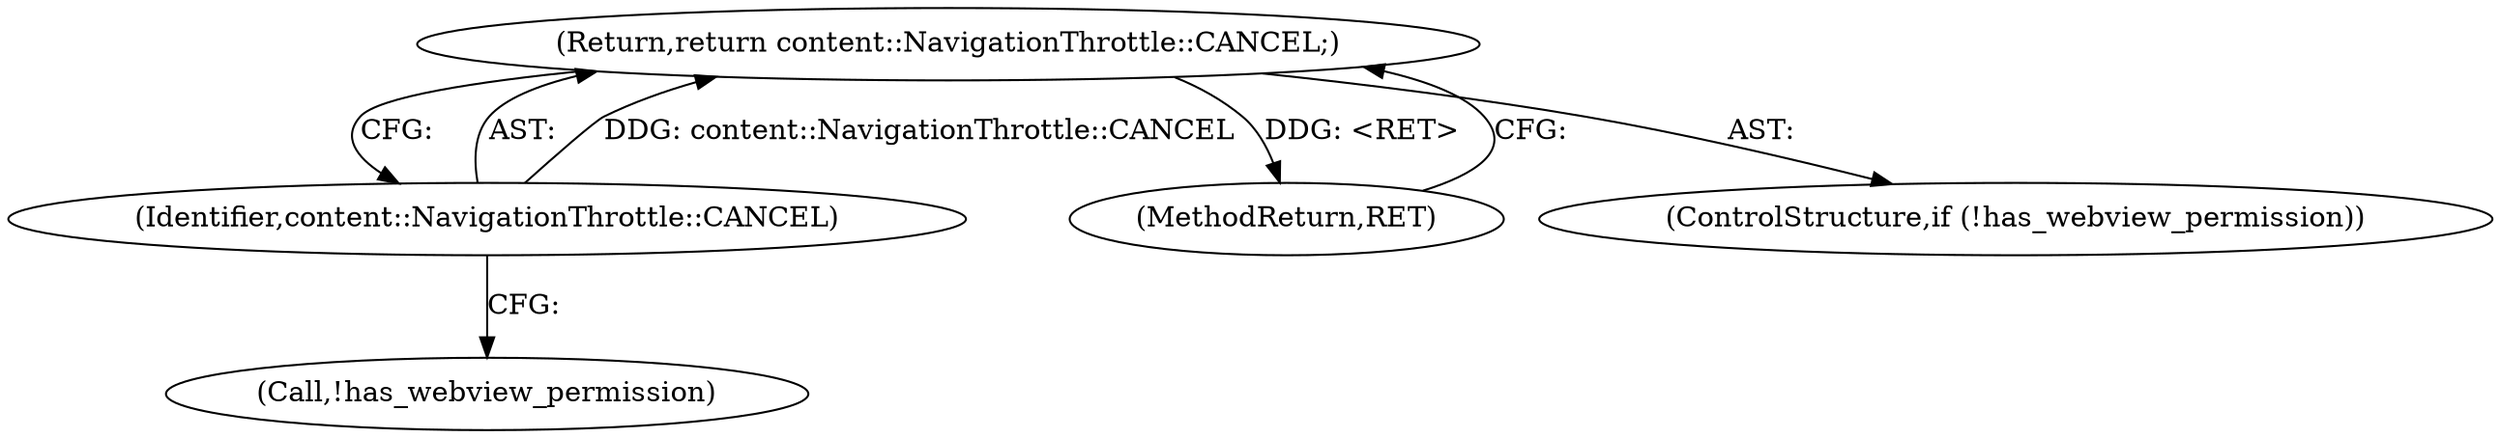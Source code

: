 digraph "1_Chrome_7614790c80996d32a28218f4d1605b0908e9ddf6@del" {
"1000214" [label="(Return,return content::NavigationThrottle::CANCEL;)"];
"1000215" [label="(Identifier,content::NavigationThrottle::CANCEL)"];
"1000215" [label="(Identifier,content::NavigationThrottle::CANCEL)"];
"1000214" [label="(Return,return content::NavigationThrottle::CANCEL;)"];
"1000341" [label="(MethodReturn,RET)"];
"1000212" [label="(Call,!has_webview_permission)"];
"1000211" [label="(ControlStructure,if (!has_webview_permission))"];
"1000214" -> "1000211"  [label="AST: "];
"1000214" -> "1000215"  [label="CFG: "];
"1000215" -> "1000214"  [label="AST: "];
"1000341" -> "1000214"  [label="CFG: "];
"1000214" -> "1000341"  [label="DDG: <RET>"];
"1000215" -> "1000214"  [label="DDG: content::NavigationThrottle::CANCEL"];
"1000215" -> "1000212"  [label="CFG: "];
}
